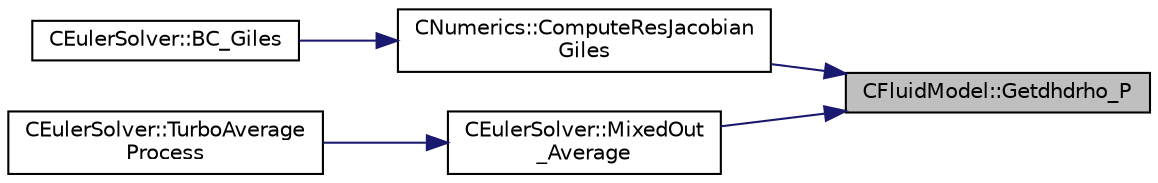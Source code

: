digraph "CFluidModel::Getdhdrho_P"
{
 // LATEX_PDF_SIZE
  edge [fontname="Helvetica",fontsize="10",labelfontname="Helvetica",labelfontsize="10"];
  node [fontname="Helvetica",fontsize="10",shape=record];
  rankdir="RL";
  Node1 [label="CFluidModel::Getdhdrho_P",height=0.2,width=0.4,color="black", fillcolor="grey75", style="filled", fontcolor="black",tooltip="Get fluid enthalpy partial derivative."];
  Node1 -> Node2 [dir="back",color="midnightblue",fontsize="10",style="solid",fontname="Helvetica"];
  Node2 [label="CNumerics::ComputeResJacobian\lGiles",height=0.2,width=0.4,color="black", fillcolor="white", style="filled",URL="$classCNumerics.html#ac4a74c07d95849f1fb43554276ad6faf",tooltip="Computation of the flow Residual Jacobian Matrix for Non Reflecting BC."];
  Node2 -> Node3 [dir="back",color="midnightblue",fontsize="10",style="solid",fontname="Helvetica"];
  Node3 [label="CEulerSolver::BC_Giles",height=0.2,width=0.4,color="black", fillcolor="white", style="filled",URL="$classCEulerSolver.html#a40fad0a57e8dcba8a8f4d4fa8eab02f0",tooltip="Impose the boundary condition using characteristic recostruction."];
  Node1 -> Node4 [dir="back",color="midnightblue",fontsize="10",style="solid",fontname="Helvetica"];
  Node4 [label="CEulerSolver::MixedOut\l_Average",height=0.2,width=0.4,color="black", fillcolor="white", style="filled",URL="$classCEulerSolver.html#ad3cdd2a1dd358b558857951b8a339318",tooltip="it performs a mixed out average of the nodes of a boundary."];
  Node4 -> Node5 [dir="back",color="midnightblue",fontsize="10",style="solid",fontname="Helvetica"];
  Node5 [label="CEulerSolver::TurboAverage\lProcess",height=0.2,width=0.4,color="black", fillcolor="white", style="filled",URL="$classCEulerSolver.html#afe2f428da073b80f64c41422971f9748",tooltip="It computes average quantities along the span for turbomachinery analysis."];
}
